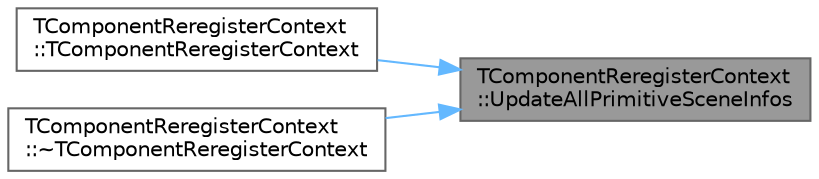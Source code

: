 digraph "TComponentReregisterContext::UpdateAllPrimitiveSceneInfos"
{
 // INTERACTIVE_SVG=YES
 // LATEX_PDF_SIZE
  bgcolor="transparent";
  edge [fontname=Helvetica,fontsize=10,labelfontname=Helvetica,labelfontsize=10];
  node [fontname=Helvetica,fontsize=10,shape=box,height=0.2,width=0.4];
  rankdir="RL";
  Node1 [id="Node000001",label="TComponentReregisterContext\l::UpdateAllPrimitiveSceneInfos",height=0.2,width=0.4,color="gray40", fillcolor="grey60", style="filled", fontcolor="black",tooltip=" "];
  Node1 -> Node2 [id="edge1_Node000001_Node000002",dir="back",color="steelblue1",style="solid",tooltip=" "];
  Node2 [id="Node000002",label="TComponentReregisterContext\l::TComponentReregisterContext",height=0.2,width=0.4,color="grey40", fillcolor="white", style="filled",URL="$d6/d26/classTComponentReregisterContext.html#a6c85fcb8c35ce82a88d9bf9f6853c9e1",tooltip="Initialization constructor."];
  Node1 -> Node3 [id="edge2_Node000001_Node000003",dir="back",color="steelblue1",style="solid",tooltip=" "];
  Node3 [id="Node000003",label="TComponentReregisterContext\l::~TComponentReregisterContext",height=0.2,width=0.4,color="grey40", fillcolor="white", style="filled",URL="$d6/d26/classTComponentReregisterContext.html#acac5390db52158cb8c9605a4b5e89d5b",tooltip=" "];
}
